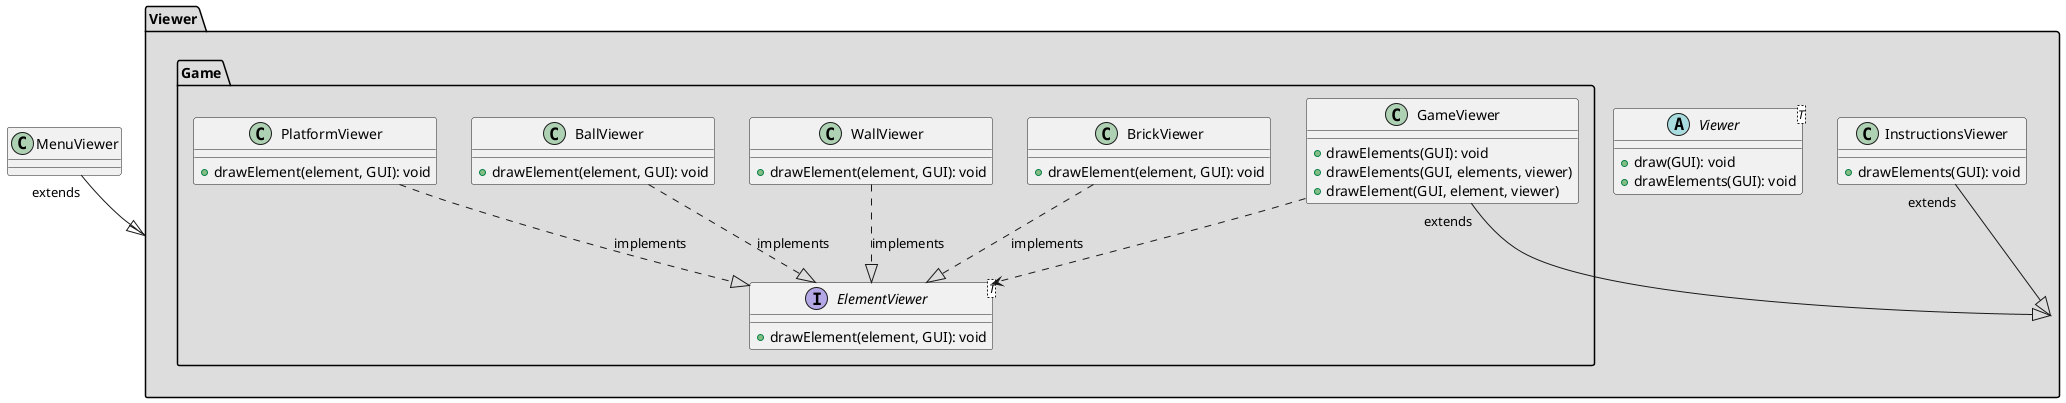 @startuml
'https://plantuml.com/class-diagram

package "Viewer" #DDDDDD {
    abstract class Viewer<T> {
        +draw(GUI): void
        +drawElements(GUI): void
    }

    class InstructionsViewer {
        +drawElements(GUI): void
    }

    package "Game" {
        interface ElementViewer<T> {
            +drawElement(element, GUI): void
        }

        class BallViewer {
            +drawElement(element, GUI): void
        }

        class PlatformViewer {
            +drawElement(element, GUI): void
        }

        class BrickViewer {
            +drawElement(element, GUI): void
        }

        class WallViewer {
            +drawElement(element, GUI): void
        }

        class GameViewer {
            +drawElements(GUI): void
            +drawElements(GUI, elements, viewer)
            +drawElement(GUI, element, viewer)
        }
    }
}

GameViewer"extends"--|> Viewer
MenuViewer"extends" --|>Viewer
InstructionsViewer"extends"--|> Viewer

GameViewer ..> ElementViewer
BallViewer ..|> ElementViewer: implements
PlatformViewer ..|> ElementViewer: implements
BrickViewer ..|> ElementViewer: implements
WallViewer ..|> ElementViewer: implements


@enduml